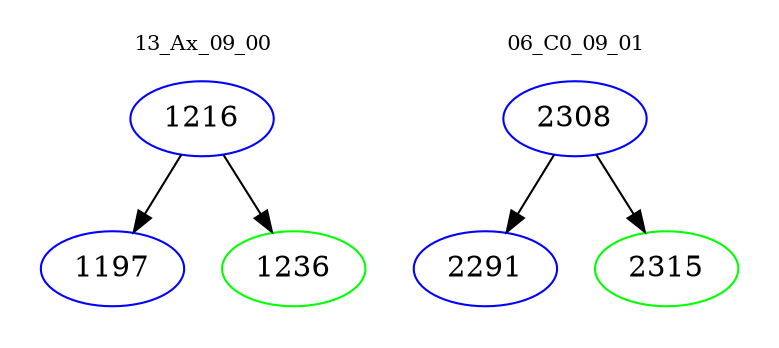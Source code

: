 digraph{
subgraph cluster_0 {
color = white
label = "13_Ax_09_00";
fontsize=10;
T0_1216 [label="1216", color="blue"]
T0_1216 -> T0_1197 [color="black"]
T0_1197 [label="1197", color="blue"]
T0_1216 -> T0_1236 [color="black"]
T0_1236 [label="1236", color="green"]
}
subgraph cluster_1 {
color = white
label = "06_C0_09_01";
fontsize=10;
T1_2308 [label="2308", color="blue"]
T1_2308 -> T1_2291 [color="black"]
T1_2291 [label="2291", color="blue"]
T1_2308 -> T1_2315 [color="black"]
T1_2315 [label="2315", color="green"]
}
}

